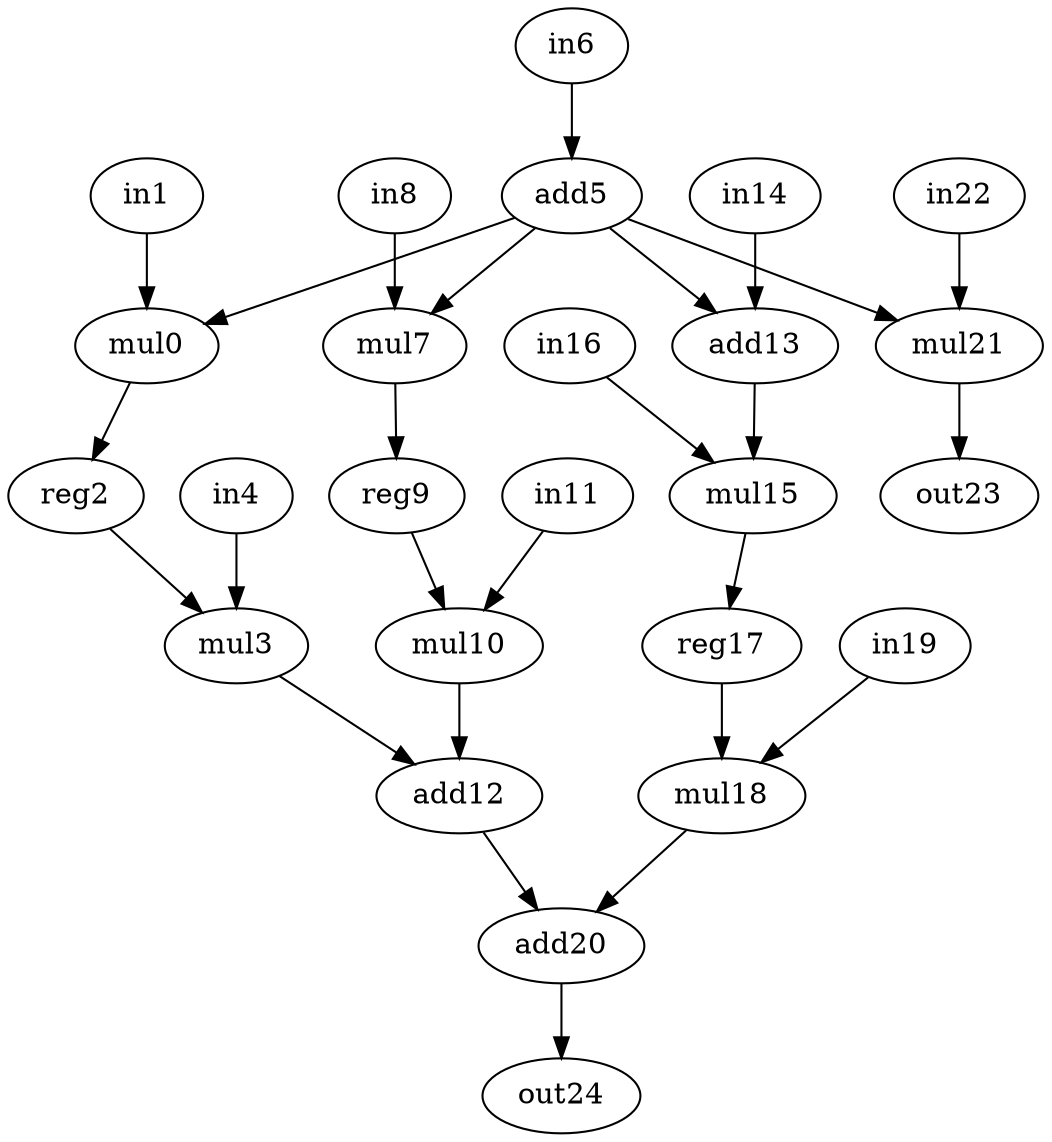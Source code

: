 strict digraph "conv3" {
0 [alap=2, asap=2, label=mul0, op=mul];
1 [alap=1, asap=0, label=in1, op=in];
2 [alap=3, asap=3, label=reg2, op=reg];
3 [alap=4, asap=4, label=mul3, op=mul];
4 [alap=3, asap=0, label=in4, op=in];
5 [alap=1, asap=1, label=add5, op=add, value=2];
6 [alap=0, asap=0, label=in6, op=in];
7 [alap=2, asap=2, label=mul7, op=mul];
8 [alap=1, asap=0, label=in8, op=in];
9 [alap=3, asap=3, label=reg9, op=reg];
10 [alap=4, asap=4, label=mul10, op=mul];
11 [alap=3, asap=0, label=in11, op=in];
12 [alap=5, asap=5, label=add12, op=add];
13 [alap=2, asap=2, label=add13, op=addi, value=2];
14 [alap=1, asap=0, label=in14, op=in];
15 [alap=3, asap=3, label=mul15, op=mul];
16 [alap=2, asap=0, label=in16, op=in];
17 [alap=4, asap=4, label=reg17, op=reg];
18 [alap=5, asap=5, label=mul18, op=mul];
19 [alap=4, asap=0, label=in19, op=in];
20 [alap=6, asap=6, label=add20, op=add];
21 [alap=2, asap=2, label=mul21, op=mul];
22 [alap=1, asap=0, label=in22, op=in];
23 [alap=3, asap=3, label=out23, op=out];
24 [alap=7, asap=7, label=out24, op=out];
0 -> 2  [port=0, w=0];
1 -> 0  [port=0, w=0];
2 -> 3  [port=0, w=0];
3 -> 12  [port=0, w=0];
4 -> 3  [port=1, w=0];
5 -> 0  [port=1, w=0];
5 -> 7  [port=0, w=0];
5 -> 13  [port=0, w=0];
5 -> 21  [port=0, w=0];
6 -> 5  [port=0, w=0];
7 -> 9  [port=0, w=0];
8 -> 7  [port=1, w=0];
9 -> 10  [port=0, w=0];
10 -> 12  [port=1, w=0];
11 -> 10  [port=1, w=0];
12 -> 20  [port=0, w=0];
13 -> 15  [port=0, w=0];
14 -> 13  [port=1, w=0];
15 -> 17  [port=0, w=0];
16 -> 15  [port=1, w=0];
17 -> 18  [port=0, w=0];
18 -> 20  [port=1, w=0];
19 -> 18  [port=1, w=0];
20 -> 24  [port=0, w=0];
21 -> 23  [port=0, w=0];
22 -> 21  [port=1, w=0];
}
